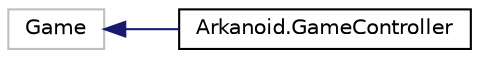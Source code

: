 digraph "Graphical Class Hierarchy"
{
 // INTERACTIVE_SVG=YES
  edge [fontname="Helvetica",fontsize="10",labelfontname="Helvetica",labelfontsize="10"];
  node [fontname="Helvetica",fontsize="10",shape=record];
  rankdir="LR";
  Node23 [label="Game",height=0.2,width=0.4,color="grey75", fillcolor="white", style="filled"];
  Node23 -> Node0 [dir="back",color="midnightblue",fontsize="10",style="solid",fontname="Helvetica"];
  Node0 [label="Arkanoid.GameController",height=0.2,width=0.4,color="black", fillcolor="white", style="filled",URL="$class_arkanoid_1_1_game_controller.html"];
}
